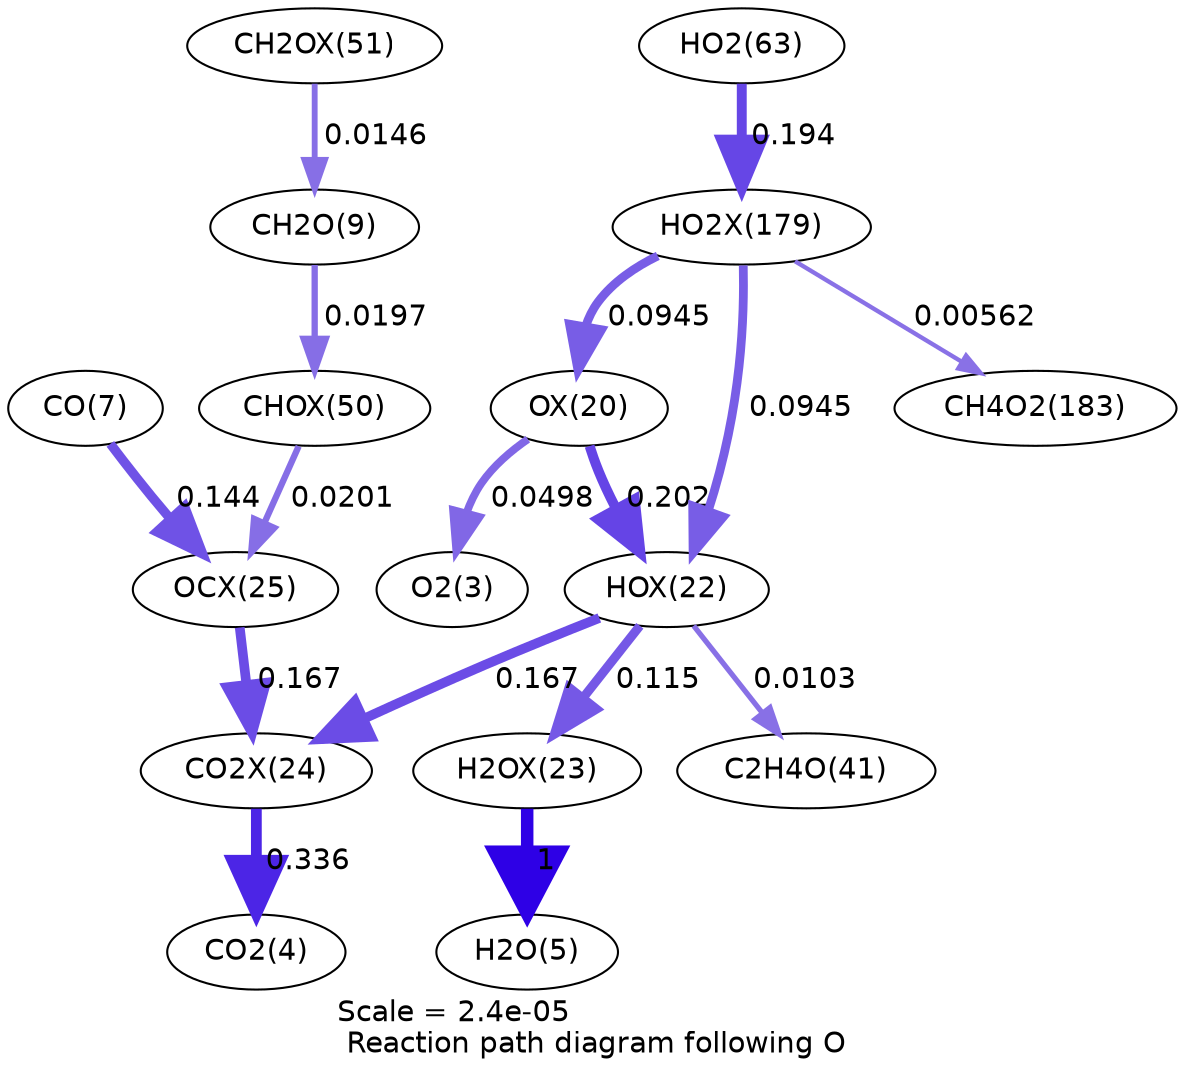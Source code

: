 digraph reaction_paths {
center=1;
s77 -> s5[fontname="Helvetica", penwidth=3.74, arrowsize=1.87, color="0.7, 0.55, 0.9"
, label=" 0.0498"];
s77 -> s79[fontname="Helvetica", penwidth=4.79, arrowsize=2.4, color="0.7, 0.702, 0.9"
, label=" 0.202"];
s101 -> s77[fontname="Helvetica", penwidth=4.22, arrowsize=2.11, color="0.7, 0.595, 0.9"
, label=" 0.0945"];
s79 -> s80[fontname="Helvetica", penwidth=4.37, arrowsize=2.19, color="0.7, 0.615, 0.9"
, label=" 0.115"];
s79 -> s81[fontname="Helvetica", penwidth=4.65, arrowsize=2.32, color="0.7, 0.667, 0.9"
, label=" 0.167"];
s101 -> s79[fontname="Helvetica", penwidth=4.22, arrowsize=2.11, color="0.7, 0.595, 0.9"
, label=" 0.0945"];
s79 -> s24[fontname="Helvetica", penwidth=2.54, arrowsize=1.27, color="0.7, 0.51, 0.9"
, label=" 0.0103"];
s80 -> s7[fontname="Helvetica", penwidth=6, arrowsize=3, color="0.7, 1.5, 0.9"
, label=" 1"];
s9 -> s82[fontname="Helvetica", penwidth=4.54, arrowsize=2.27, color="0.7, 0.644, 0.9"
, label=" 0.144"];
s82 -> s81[fontname="Helvetica", penwidth=4.65, arrowsize=2.32, color="0.7, 0.667, 0.9"
, label=" 0.167"];
s91 -> s82[fontname="Helvetica", penwidth=3.05, arrowsize=1.52, color="0.7, 0.52, 0.9"
, label=" 0.0201"];
s81 -> s6[fontname="Helvetica", penwidth=5.18, arrowsize=2.59, color="0.7, 0.836, 0.9"
, label=" 0.336"];
s92 -> s11[fontname="Helvetica", penwidth=2.81, arrowsize=1.41, color="0.7, 0.515, 0.9"
, label=" 0.0146"];
s11 -> s91[fontname="Helvetica", penwidth=3.03, arrowsize=1.52, color="0.7, 0.52, 0.9"
, label=" 0.0197"];
s25 -> s101[fontname="Helvetica", penwidth=4.76, arrowsize=2.38, color="0.7, 0.694, 0.9"
, label=" 0.194"];
s101 -> s45[fontname="Helvetica", penwidth=2.09, arrowsize=1.04, color="0.7, 0.506, 0.9"
, label=" 0.00562"];
s5 [ fontname="Helvetica", label="O2(3)"];
s6 [ fontname="Helvetica", label="CO2(4)"];
s7 [ fontname="Helvetica", label="H2O(5)"];
s9 [ fontname="Helvetica", label="CO(7)"];
s11 [ fontname="Helvetica", label="CH2O(9)"];
s24 [ fontname="Helvetica", label="C2H4O(41)"];
s25 [ fontname="Helvetica", label="HO2(63)"];
s45 [ fontname="Helvetica", label="CH4O2(183)"];
s77 [ fontname="Helvetica", label="OX(20)"];
s79 [ fontname="Helvetica", label="HOX(22)"];
s80 [ fontname="Helvetica", label="H2OX(23)"];
s81 [ fontname="Helvetica", label="CO2X(24)"];
s82 [ fontname="Helvetica", label="OCX(25)"];
s91 [ fontname="Helvetica", label="CHOX(50)"];
s92 [ fontname="Helvetica", label="CH2OX(51)"];
s101 [ fontname="Helvetica", label="HO2X(179)"];
 label = "Scale = 2.4e-05\l Reaction path diagram following O";
 fontname = "Helvetica";
}
